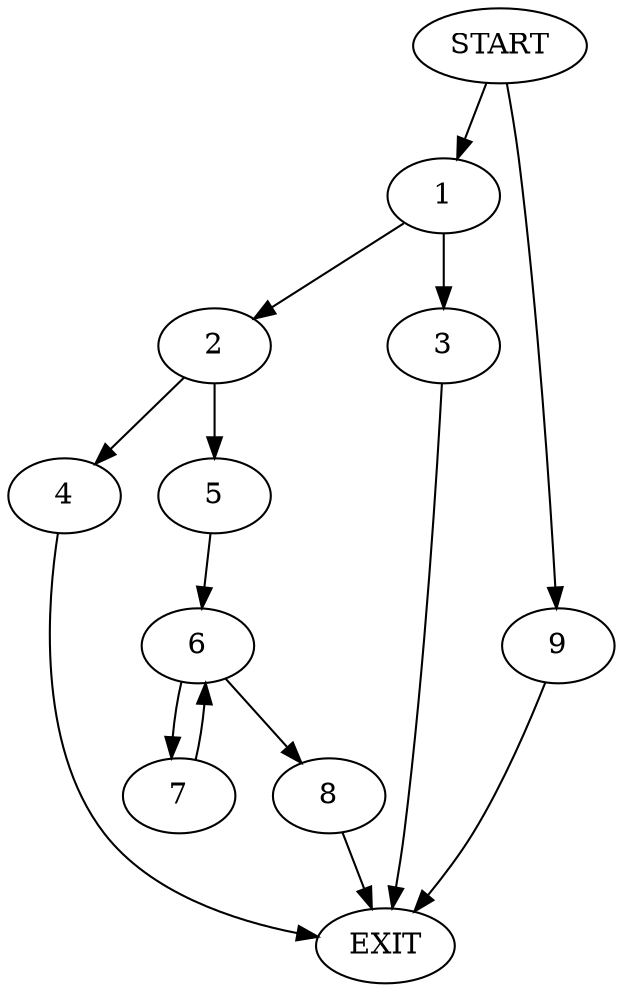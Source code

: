 digraph {
0 [label="START"]
10 [label="EXIT"]
0 -> 1
1 -> 2
1 -> 3
3 -> 10
2 -> 4
2 -> 5
4 -> 10
5 -> 6
6 -> 7
6 -> 8
7 -> 6
8 -> 10
0 -> 9
9 -> 10
}
